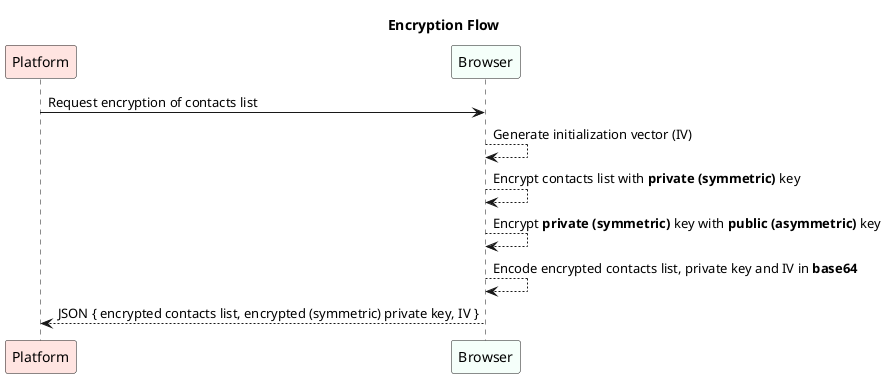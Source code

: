 @startuml encryption-flow

title "Encryption Flow"

participant "Platform" as PL #MistyRose
participant Browser #MintCream

PL -> Browser: Request encryption of contacts list

Browser --> Browser: Generate initialization vector (IV)
Browser --> Browser: Encrypt contacts list with **private (symmetric)** key
Browser --> Browser: Encrypt **private (symmetric)** key with **public (asymmetric)** key
Browser --> Browser: Encode encrypted contacts list, private key and IV in **base64**

Browser --> PL: JSON { encrypted contacts list, encrypted (symmetric) private key, IV }

@enduml
